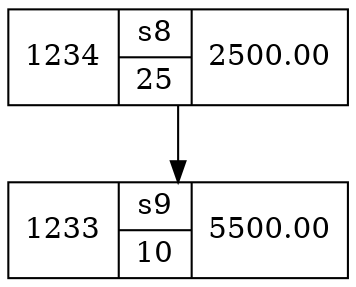 digraph arbol{
  node [shape=record]
"1233" [label="1233|{s9|10}|5500.00"]
"1234" [label="1234|{s8|25}|2500.00"]
"1234"->"1233"
}